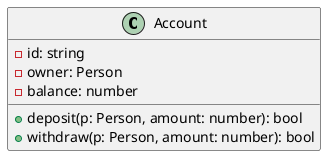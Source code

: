 @startuml
class Account {
    - id: string
    - owner: Person
    - balance: number

    + deposit(p: Person, amount: number): bool
    + withdraw(p: Person, amount: number): bool

}
@enduml